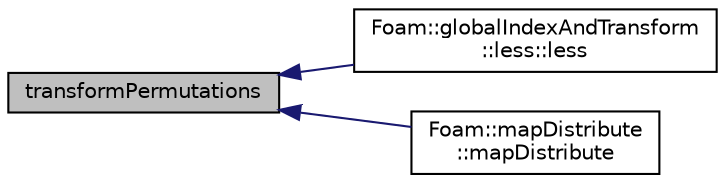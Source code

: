 digraph "transformPermutations"
{
  bgcolor="transparent";
  edge [fontname="Helvetica",fontsize="10",labelfontname="Helvetica",labelfontsize="10"];
  node [fontname="Helvetica",fontsize="10",shape=record];
  rankdir="LR";
  Node455 [label="transformPermutations",height=0.2,width=0.4,color="black", fillcolor="grey75", style="filled", fontcolor="black"];
  Node455 -> Node456 [dir="back",color="midnightblue",fontsize="10",style="solid",fontname="Helvetica"];
  Node456 [label="Foam::globalIndexAndTransform\l::less::less",height=0.2,width=0.4,color="black",URL="$a28853.html#a9895380888f2c4618ac4d892dee1d024"];
  Node455 -> Node457 [dir="back",color="midnightblue",fontsize="10",style="solid",fontname="Helvetica"];
  Node457 [label="Foam::mapDistribute\l::mapDistribute",height=0.2,width=0.4,color="black",URL="$a28513.html#a3b5e35a81756ba025b0563bad9c6eec2",tooltip="Construct from list of (possibly remote) untransformed elements. "];
}
